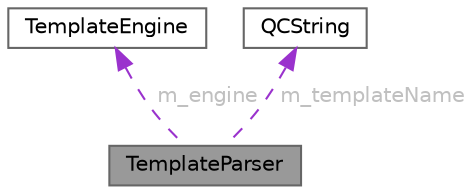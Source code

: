 digraph "TemplateParser"
{
 // INTERACTIVE_SVG=YES
 // LATEX_PDF_SIZE
  bgcolor="transparent";
  edge [fontname=Helvetica,fontsize=10,labelfontname=Helvetica,labelfontsize=10];
  node [fontname=Helvetica,fontsize=10,shape=box,height=0.2,width=0.4];
  Node1 [id="Node000001",label="TemplateParser",height=0.2,width=0.4,color="gray40", fillcolor="grey60", style="filled", fontcolor="black",tooltip="Parser for templates."];
  Node2 -> Node1 [id="edge1_Node000001_Node000002",dir="back",color="darkorchid3",style="dashed",tooltip=" ",label=" m_engine",fontcolor="grey" ];
  Node2 [id="Node000002",label="TemplateEngine",height=0.2,width=0.4,color="gray40", fillcolor="white", style="filled",URL="$d0/d1d/class_template_engine.html",tooltip="Engine to create templates and template contexts."];
  Node3 -> Node1 [id="edge2_Node000001_Node000003",dir="back",color="darkorchid3",style="dashed",tooltip=" ",label=" m_templateName",fontcolor="grey" ];
  Node3 [id="Node000003",label="QCString",height=0.2,width=0.4,color="gray40", fillcolor="white", style="filled",URL="$d9/d45/class_q_c_string.html",tooltip="This is an alternative implementation of QCString."];
}

